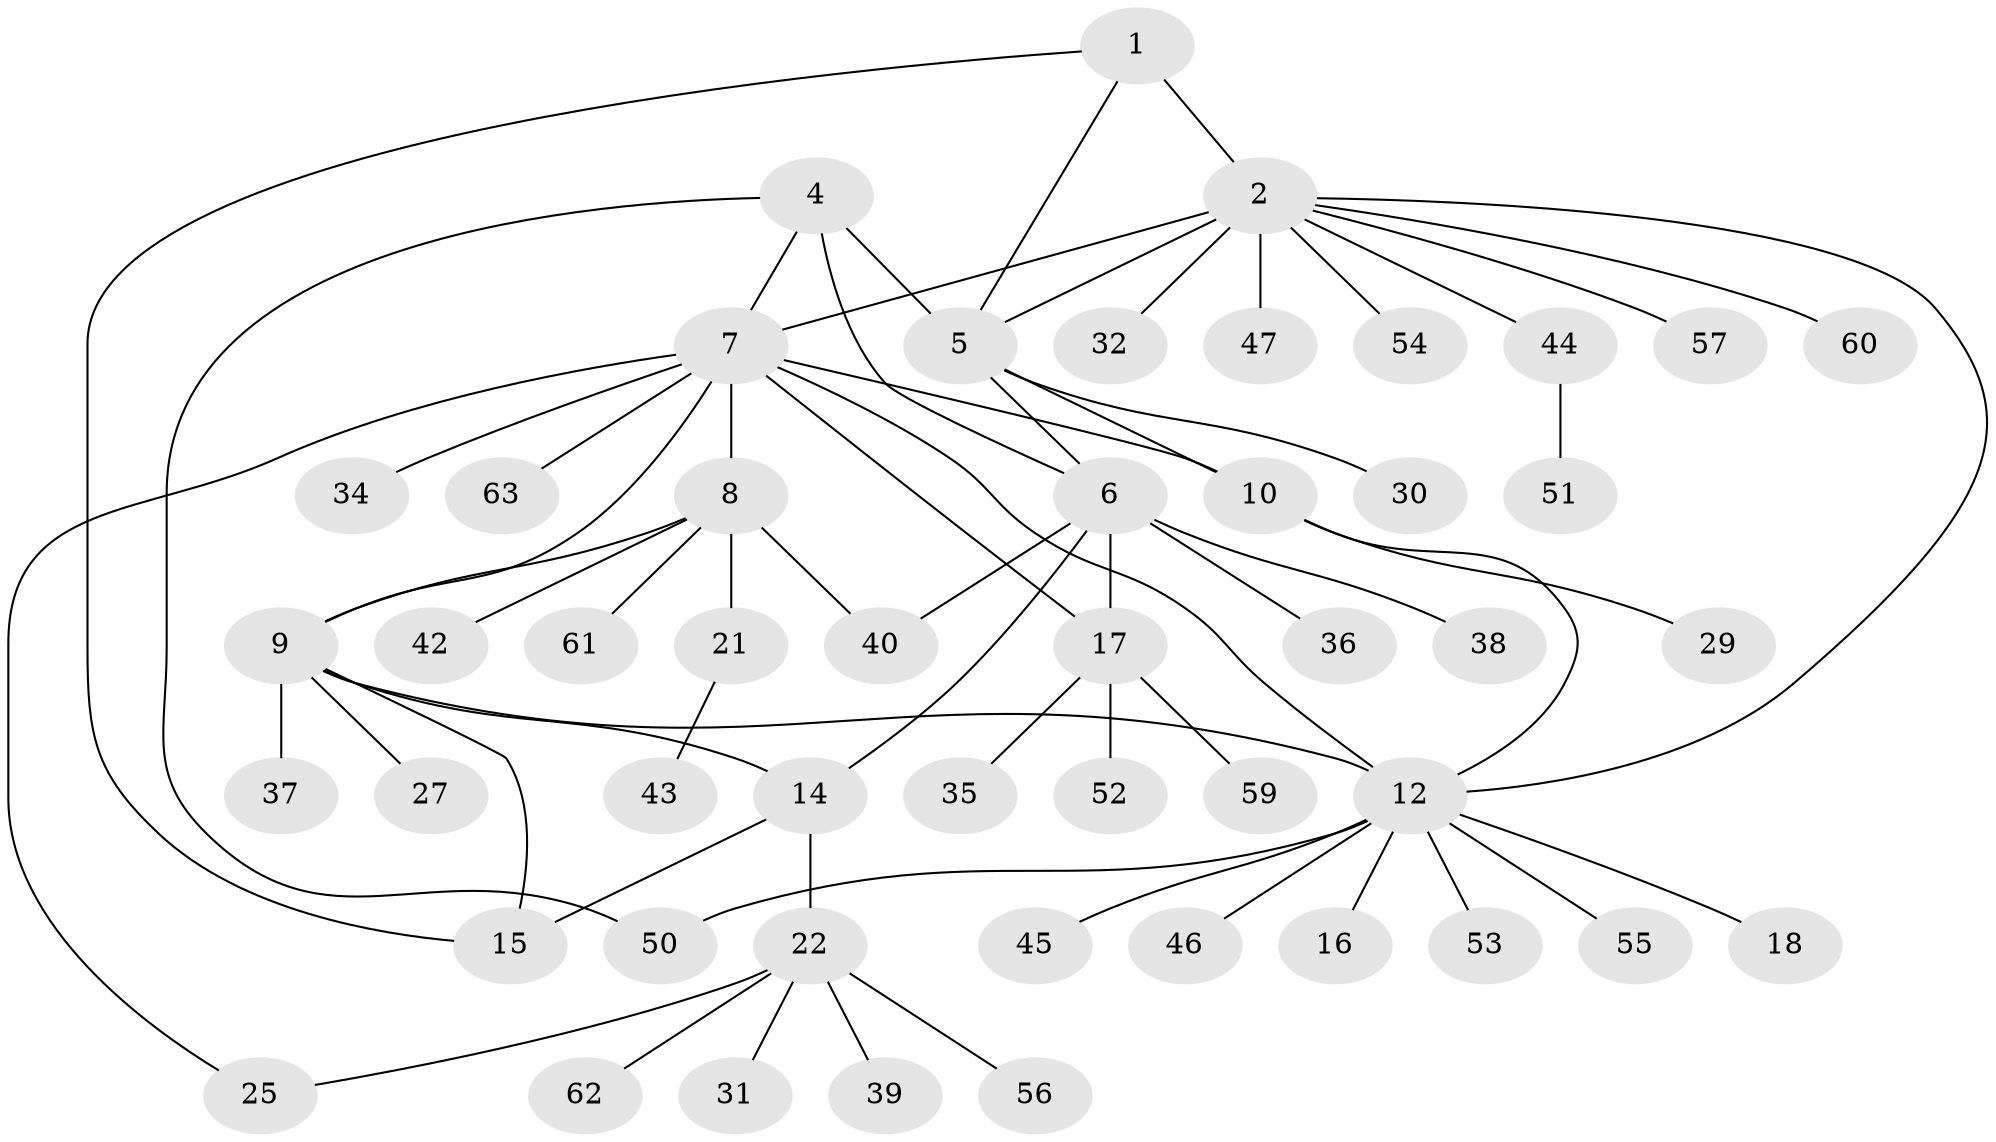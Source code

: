 // Generated by graph-tools (version 1.1) at 2025/24/03/03/25 07:24:14]
// undirected, 49 vertices, 63 edges
graph export_dot {
graph [start="1"]
  node [color=gray90,style=filled];
  1 [super="+65"];
  2 [super="+3"];
  4 [super="+24"];
  5 [super="+26"];
  6 [super="+41"];
  7 [super="+11"];
  8 [super="+33"];
  9 [super="+13"];
  10;
  12 [super="+19"];
  14 [super="+20"];
  15;
  16;
  17 [super="+23"];
  18;
  21 [super="+49"];
  22 [super="+28"];
  25;
  27;
  29;
  30 [super="+48"];
  31;
  32;
  34;
  35;
  36;
  37;
  38;
  39;
  40;
  42;
  43;
  44;
  45;
  46;
  47;
  50;
  51 [super="+58"];
  52;
  53;
  54;
  55;
  56;
  57 [super="+64"];
  59;
  60;
  61;
  62;
  63;
  1 -- 2 [weight=2];
  1 -- 15;
  1 -- 5;
  2 -- 5;
  2 -- 7;
  2 -- 12;
  2 -- 32;
  2 -- 44;
  2 -- 54;
  2 -- 57;
  2 -- 60;
  2 -- 47;
  4 -- 5;
  4 -- 6;
  4 -- 7;
  4 -- 50;
  5 -- 6;
  5 -- 10;
  5 -- 30;
  6 -- 14;
  6 -- 17;
  6 -- 36;
  6 -- 38;
  6 -- 40;
  7 -- 8;
  7 -- 9;
  7 -- 17;
  7 -- 34;
  7 -- 25;
  7 -- 10;
  7 -- 12;
  7 -- 63;
  8 -- 9;
  8 -- 21;
  8 -- 40;
  8 -- 42;
  8 -- 61;
  9 -- 27;
  9 -- 37;
  9 -- 12;
  9 -- 14;
  9 -- 15;
  10 -- 12;
  10 -- 29;
  12 -- 16;
  12 -- 18;
  12 -- 45;
  12 -- 46;
  12 -- 50;
  12 -- 53;
  12 -- 55;
  14 -- 15;
  14 -- 22;
  17 -- 52;
  17 -- 59;
  17 -- 35;
  21 -- 43;
  22 -- 25;
  22 -- 31;
  22 -- 39;
  22 -- 56;
  22 -- 62;
  44 -- 51;
}
